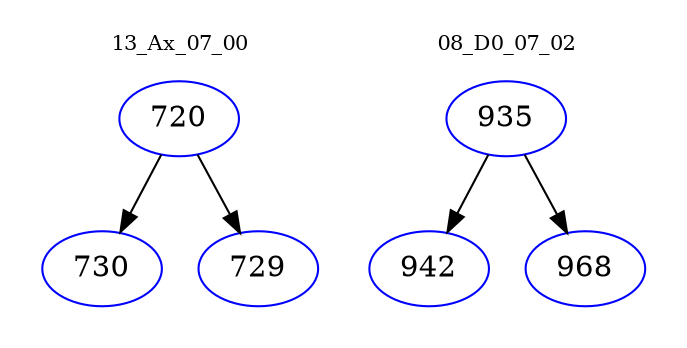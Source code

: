 digraph{
subgraph cluster_0 {
color = white
label = "13_Ax_07_00";
fontsize=10;
T0_720 [label="720", color="blue"]
T0_720 -> T0_730 [color="black"]
T0_730 [label="730", color="blue"]
T0_720 -> T0_729 [color="black"]
T0_729 [label="729", color="blue"]
}
subgraph cluster_1 {
color = white
label = "08_D0_07_02";
fontsize=10;
T1_935 [label="935", color="blue"]
T1_935 -> T1_942 [color="black"]
T1_942 [label="942", color="blue"]
T1_935 -> T1_968 [color="black"]
T1_968 [label="968", color="blue"]
}
}
